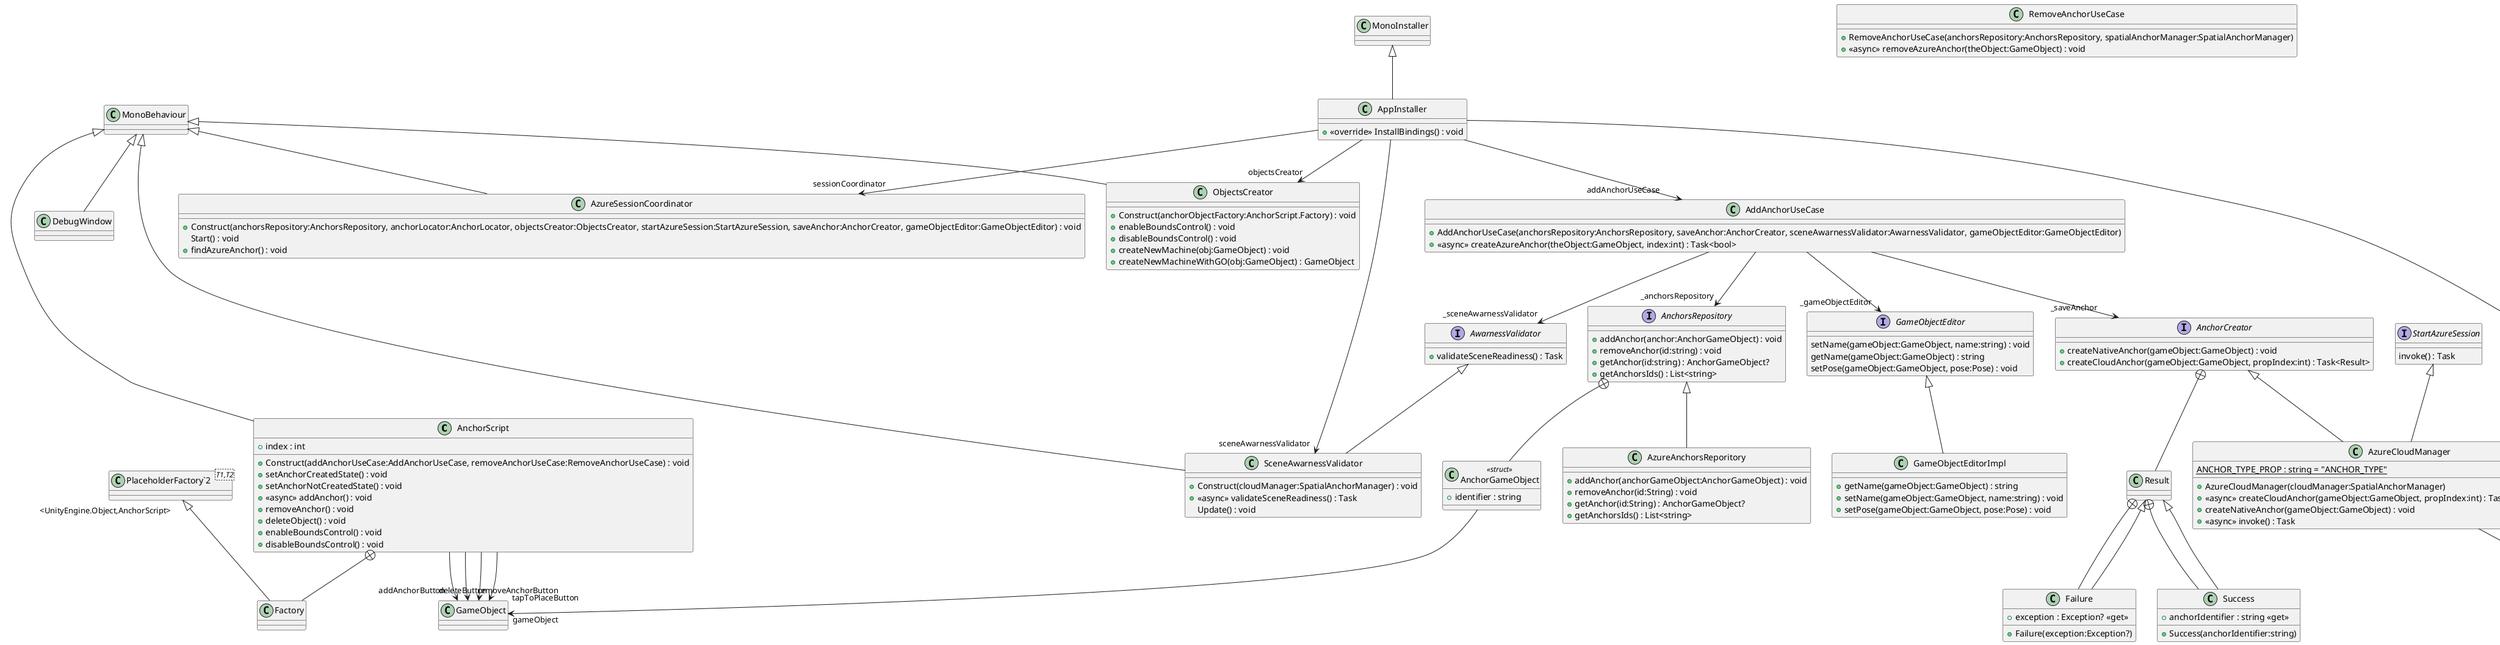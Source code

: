 @startuml
class AnchorScript {
    + index : int
    + Construct(addAnchorUseCase:AddAnchorUseCase, removeAnchorUseCase:RemoveAnchorUseCase) : void
    + setAnchorCreatedState() : void
    + setAnchorNotCreatedState() : void
    + <<async>> addAnchor() : void
    + removeAnchor() : void
    + deleteObject() : void
    + enableBoundsControl() : void
    + disableBoundsControl() : void
}
class Factory {
}
class "PlaceholderFactory`2"<T1,T2> {
}
MonoBehaviour <|-- AnchorScript
AnchorScript --> "addAnchorButton" GameObject
AnchorScript --> "removeAnchorButton" GameObject
AnchorScript --> "tapToPlaceButton" GameObject
AnchorScript --> "deleteButton" GameObject
AnchorScript +-- Factory
"PlaceholderFactory`2" "<UnityEngine.Object,AnchorScript>" <|-- Factory
interface AnchorCreator {
    + createNativeAnchor(gameObject:GameObject) : void
    + createCloudAnchor(gameObject:GameObject, propIndex:int) : Task<Result>
}
class Result {
}
class Success {
    + anchorIdentifier : string <<get>>
    + Success(anchorIdentifier:string)
}
class Failure {
    + exception : Exception? <<get>>
    + Failure(exception:Exception?)
}
AnchorCreator +-- Result
Result +-- Success
Result <|-- Success
Result +-- Failure
Result <|-- Failure
class AddAnchorUseCase {
    + AddAnchorUseCase(anchorsRepository:AnchorsRepository, saveAnchor:AnchorCreator, sceneAwarnessValidator:AwarnessValidator, gameObjectEditor:GameObjectEditor)
    + <<async>> createAzureAnchor(theObject:GameObject, index:int) : Task<bool>
}
AddAnchorUseCase --> "_anchorsRepository" AnchorsRepository
AddAnchorUseCase --> "_saveAnchor" AnchorCreator
AddAnchorUseCase --> "_sceneAwarnessValidator" AwarnessValidator
AddAnchorUseCase --> "_gameObjectEditor" GameObjectEditor
class AzureAnchorsReporitory {
    + addAnchor(anchorGameObject:AnchorGameObject) : void
    + removeAnchor(id:String) : void
    + getAnchor(id:String) : AnchorGameObject?
    + getAnchorsIds() : List<string>
}
AnchorsRepository <|-- AzureAnchorsReporitory
interface AwarnessValidator {
    + validateSceneReadiness() : Task
}
class SceneAwarnessValidator {
    + Construct(cloudManager:SpatialAnchorManager) : void
    + <<async>> validateSceneReadiness() : Task
    Update() : void
}
MonoBehaviour <|-- SceneAwarnessValidator
AwarnessValidator <|-- SceneAwarnessValidator
class AppInstaller {
    + <<override>> InstallBindings() : void
}
MonoInstaller <|-- AppInstaller
AppInstaller --> "sessionCoordinator" AzureSessionCoordinator
AppInstaller --> "addAnchorUseCase" AddAnchorUseCase
AppInstaller --> "cloudManager" SpatialAnchorManager
AppInstaller --> "objectsCreator" ObjectsCreator
AppInstaller --> "sceneAwarnessValidator" SceneAwarnessValidator
class RemoveAnchorUseCase {
    + RemoveAnchorUseCase(anchorsRepository:AnchorsRepository, spatialAnchorManager:SpatialAnchorManager)
    + <<async>> removeAzureAnchor(theObject:GameObject) : void
}
class DebugWindow {
}
MonoBehaviour <|-- DebugWindow
interface AnchorLocator {
    +  <<event>> CloudAnchorLocated : CloudAnchorLocated 
    + startLocatingAzureAnchors(idsToFind:string[]) : void
}
class AzureAnchorLocator {
    {static} ANCHOR_TYPE_PROP : string = "ANCHOR_TYPE"
    + AzureAnchorLocator(cloudManager:SpatialAnchorManager)
    +  <<event>> CloudAnchorLocated : CloudAnchorLocated 
    + startLocatingAzureAnchors(idsToFind:string[]) : void
}
class CloudAnchorLocatedArgs {
    + type : int <<get>>
    + identifier : string <<get>>
    + CloudAnchorLocatedArgs(pose:Pose, type:int, identifier:string)
}
AnchorLocator <|-- AzureAnchorLocator
AzureAnchorLocator --> "_cloudManager" SpatialAnchorManager
AnchorLocator +-- CloudAnchorLocatedArgs
EventArgs <|-- CloudAnchorLocatedArgs
CloudAnchorLocatedArgs --> "pose" Pose
interface StartAzureSession {
    invoke() : Task
}
class AzureCloudManager {
    {static} ANCHOR_TYPE_PROP : string = "ANCHOR_TYPE"
    + AzureCloudManager(cloudManager:SpatialAnchorManager)
    + <<async>> createCloudAnchor(gameObject:GameObject, propIndex:int) : Task<AnchorCreator.Result>
    + createNativeAnchor(gameObject:GameObject) : void
    + <<async>> invoke() : Task
}
AnchorCreator <|-- AzureCloudManager
StartAzureSession <|-- AzureCloudManager
AzureCloudManager --> "_cloudManager" SpatialAnchorManager
interface GameObjectEditor {
    setName(gameObject:GameObject, name:string) : void
    getName(gameObject:GameObject) : string
    setPose(gameObject:GameObject, pose:Pose) : void
}
class GameObjectEditorImpl {
    + getName(gameObject:GameObject) : string
    + setName(gameObject:GameObject, name:string) : void
    + setPose(gameObject:GameObject, pose:Pose) : void
}
GameObjectEditor <|-- GameObjectEditorImpl
class ObjectsCreator {
    + Construct(anchorObjectFactory:AnchorScript.Factory) : void
    + enableBoundsControl() : void
    + disableBoundsControl() : void
    + createNewMachine(obj:GameObject) : void
    + createNewMachineWithGO(obj:GameObject) : GameObject
}
MonoBehaviour <|-- ObjectsCreator
interface AnchorsRepository {
    + addAnchor(anchor:AnchorGameObject) : void
    + removeAnchor(id:string) : void
    + getAnchor(id:string) : AnchorGameObject?
    + getAnchorsIds() : List<string>
}
class AnchorGameObject <<struct>> {
    + identifier : string
}
AnchorsRepository +-- AnchorGameObject
AnchorGameObject --> "gameObject" GameObject
class AzureSessionCoordinator {
    + Construct(anchorsRepository:AnchorsRepository, anchorLocator:AnchorLocator, objectsCreator:ObjectsCreator, startAzureSession:StartAzureSession, saveAnchor:AnchorCreator, gameObjectEditor:GameObjectEditor) : void
    Start() : void
    + findAzureAnchor() : void
}
MonoBehaviour <|-- AzureSessionCoordinator
class AnchorObjectFactory {
    + AnchorObjectFactory(container:DiContainer)
    + Create(prefab:Object) : AnchorScript
}
class "IFactory`2"<T1,T2> {
}
"IFactory`2" "<UnityEngine.Object,AnchorScript>" <|-- AnchorObjectFactory
AnchorObjectFactory --> "_container" DiContainer
@enduml
